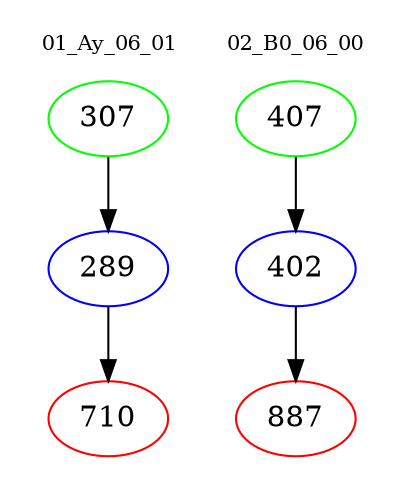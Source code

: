 digraph{
subgraph cluster_0 {
color = white
label = "01_Ay_06_01";
fontsize=10;
T0_307 [label="307", color="green"]
T0_307 -> T0_289 [color="black"]
T0_289 [label="289", color="blue"]
T0_289 -> T0_710 [color="black"]
T0_710 [label="710", color="red"]
}
subgraph cluster_1 {
color = white
label = "02_B0_06_00";
fontsize=10;
T1_407 [label="407", color="green"]
T1_407 -> T1_402 [color="black"]
T1_402 [label="402", color="blue"]
T1_402 -> T1_887 [color="black"]
T1_887 [label="887", color="red"]
}
}
